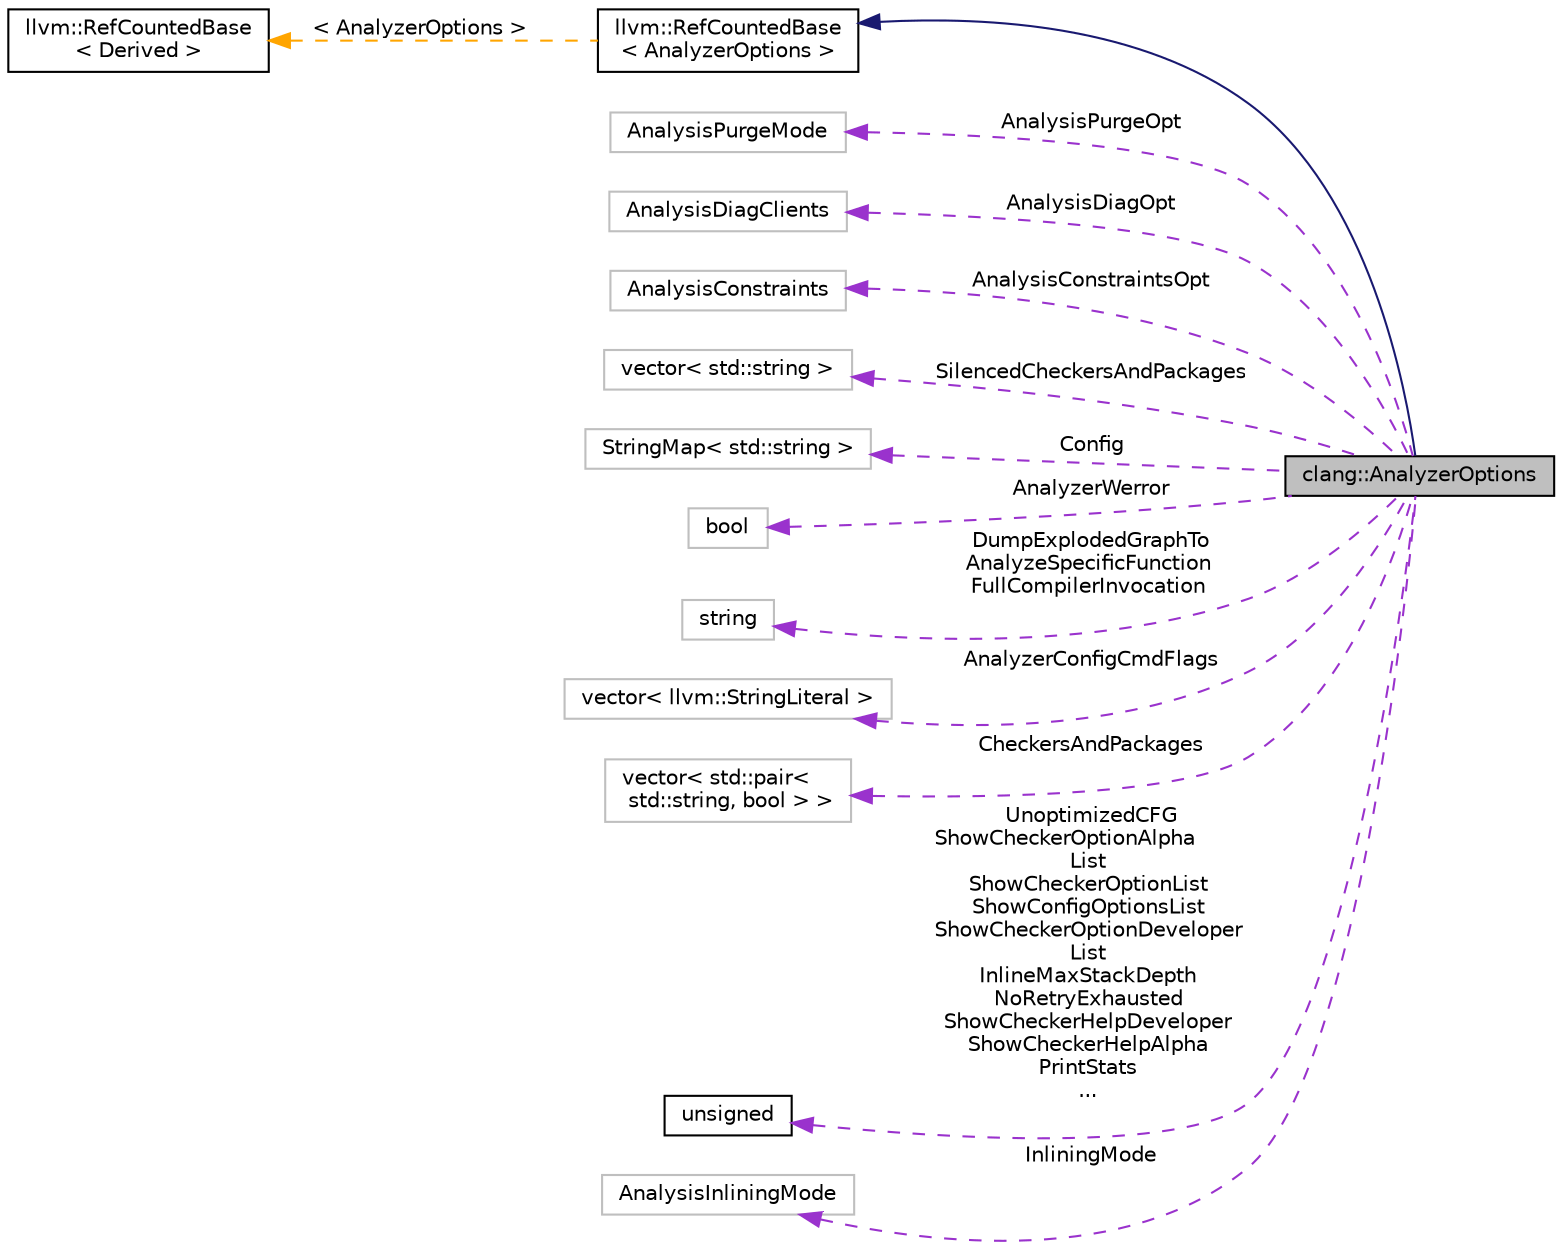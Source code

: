 digraph "clang::AnalyzerOptions"
{
 // LATEX_PDF_SIZE
  bgcolor="transparent";
  edge [fontname="Helvetica",fontsize="10",labelfontname="Helvetica",labelfontsize="10"];
  node [fontname="Helvetica",fontsize="10",shape=record];
  rankdir="LR";
  Node1 [label="clang::AnalyzerOptions",height=0.2,width=0.4,color="black", fillcolor="grey75", style="filled", fontcolor="black",tooltip="Stores options for the analyzer from the command line."];
  Node2 -> Node1 [dir="back",color="midnightblue",fontsize="10",style="solid",fontname="Helvetica"];
  Node2 [label="llvm::RefCountedBase\l\< AnalyzerOptions \>",height=0.2,width=0.4,color="black",URL="$classllvm_1_1RefCountedBase.html",tooltip=" "];
  Node3 -> Node2 [dir="back",color="orange",fontsize="10",style="dashed",label=" \< AnalyzerOptions \>" ,fontname="Helvetica"];
  Node3 [label="llvm::RefCountedBase\l\< Derived \>",height=0.2,width=0.4,color="black",URL="$classllvm_1_1RefCountedBase.html",tooltip=" "];
  Node4 -> Node1 [dir="back",color="darkorchid3",fontsize="10",style="dashed",label=" AnalysisPurgeOpt" ,fontname="Helvetica"];
  Node4 [label="AnalysisPurgeMode",height=0.2,width=0.4,color="grey75",tooltip=" "];
  Node5 -> Node1 [dir="back",color="darkorchid3",fontsize="10",style="dashed",label=" AnalysisDiagOpt" ,fontname="Helvetica"];
  Node5 [label="AnalysisDiagClients",height=0.2,width=0.4,color="grey75",tooltip=" "];
  Node6 -> Node1 [dir="back",color="darkorchid3",fontsize="10",style="dashed",label=" AnalysisConstraintsOpt" ,fontname="Helvetica"];
  Node6 [label="AnalysisConstraints",height=0.2,width=0.4,color="grey75",tooltip=" "];
  Node7 -> Node1 [dir="back",color="darkorchid3",fontsize="10",style="dashed",label=" SilencedCheckersAndPackages" ,fontname="Helvetica"];
  Node7 [label="vector\< std::string \>",height=0.2,width=0.4,color="grey75",tooltip=" "];
  Node8 -> Node1 [dir="back",color="darkorchid3",fontsize="10",style="dashed",label=" Config" ,fontname="Helvetica"];
  Node8 [label="StringMap\< std::string \>",height=0.2,width=0.4,color="grey75",tooltip=" "];
  Node9 -> Node1 [dir="back",color="darkorchid3",fontsize="10",style="dashed",label=" AnalyzerWerror" ,fontname="Helvetica"];
  Node9 [label="bool",height=0.2,width=0.4,color="grey75",tooltip=" "];
  Node10 -> Node1 [dir="back",color="darkorchid3",fontsize="10",style="dashed",label=" DumpExplodedGraphTo\nAnalyzeSpecificFunction\nFullCompilerInvocation" ,fontname="Helvetica"];
  Node10 [label="string",height=0.2,width=0.4,color="grey75",tooltip=" "];
  Node11 -> Node1 [dir="back",color="darkorchid3",fontsize="10",style="dashed",label=" AnalyzerConfigCmdFlags" ,fontname="Helvetica"];
  Node11 [label="vector\< llvm::StringLiteral \>",height=0.2,width=0.4,color="grey75",tooltip=" "];
  Node12 -> Node1 [dir="back",color="darkorchid3",fontsize="10",style="dashed",label=" CheckersAndPackages" ,fontname="Helvetica"];
  Node12 [label="vector\< std::pair\<\l std::string, bool \> \>",height=0.2,width=0.4,color="grey75",tooltip=" "];
  Node13 -> Node1 [dir="back",color="darkorchid3",fontsize="10",style="dashed",label=" UnoptimizedCFG\nShowCheckerOptionAlpha\lList\nShowCheckerOptionList\nShowConfigOptionsList\nShowCheckerOptionDeveloper\lList\nInlineMaxStackDepth\nNoRetryExhausted\nShowCheckerHelpDeveloper\nShowCheckerHelpAlpha\nPrintStats\n..." ,fontname="Helvetica"];
  Node13 [label="unsigned",height=0.2,width=0.4,color="black",URL="$classunsigned.html",tooltip=" "];
  Node14 -> Node1 [dir="back",color="darkorchid3",fontsize="10",style="dashed",label=" InliningMode" ,fontname="Helvetica"];
  Node14 [label="AnalysisInliningMode",height=0.2,width=0.4,color="grey75",tooltip=" "];
}
